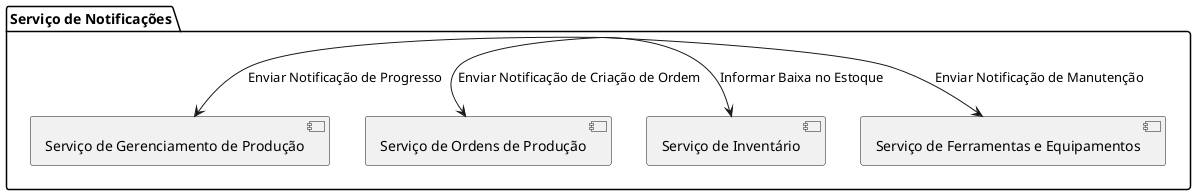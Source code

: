 @startuml
package "Serviço de Notificações" {
  [Serviço de Notificações] --> [Serviço de Gerenciamento de Produção] : Enviar Notificação de Progresso
  [Serviço de Notificações] --> [Serviço de Ordens de Produção] : Enviar Notificação de Criação de Ordem
  [Serviço de Notificações] --> [Serviço de Inventário] : Informar Baixa no Estoque
  [Serviço de Notificações] --> [Serviço de Ferramentas e Equipamentos] : Enviar Notificação de Manutenção
}
@enduml
